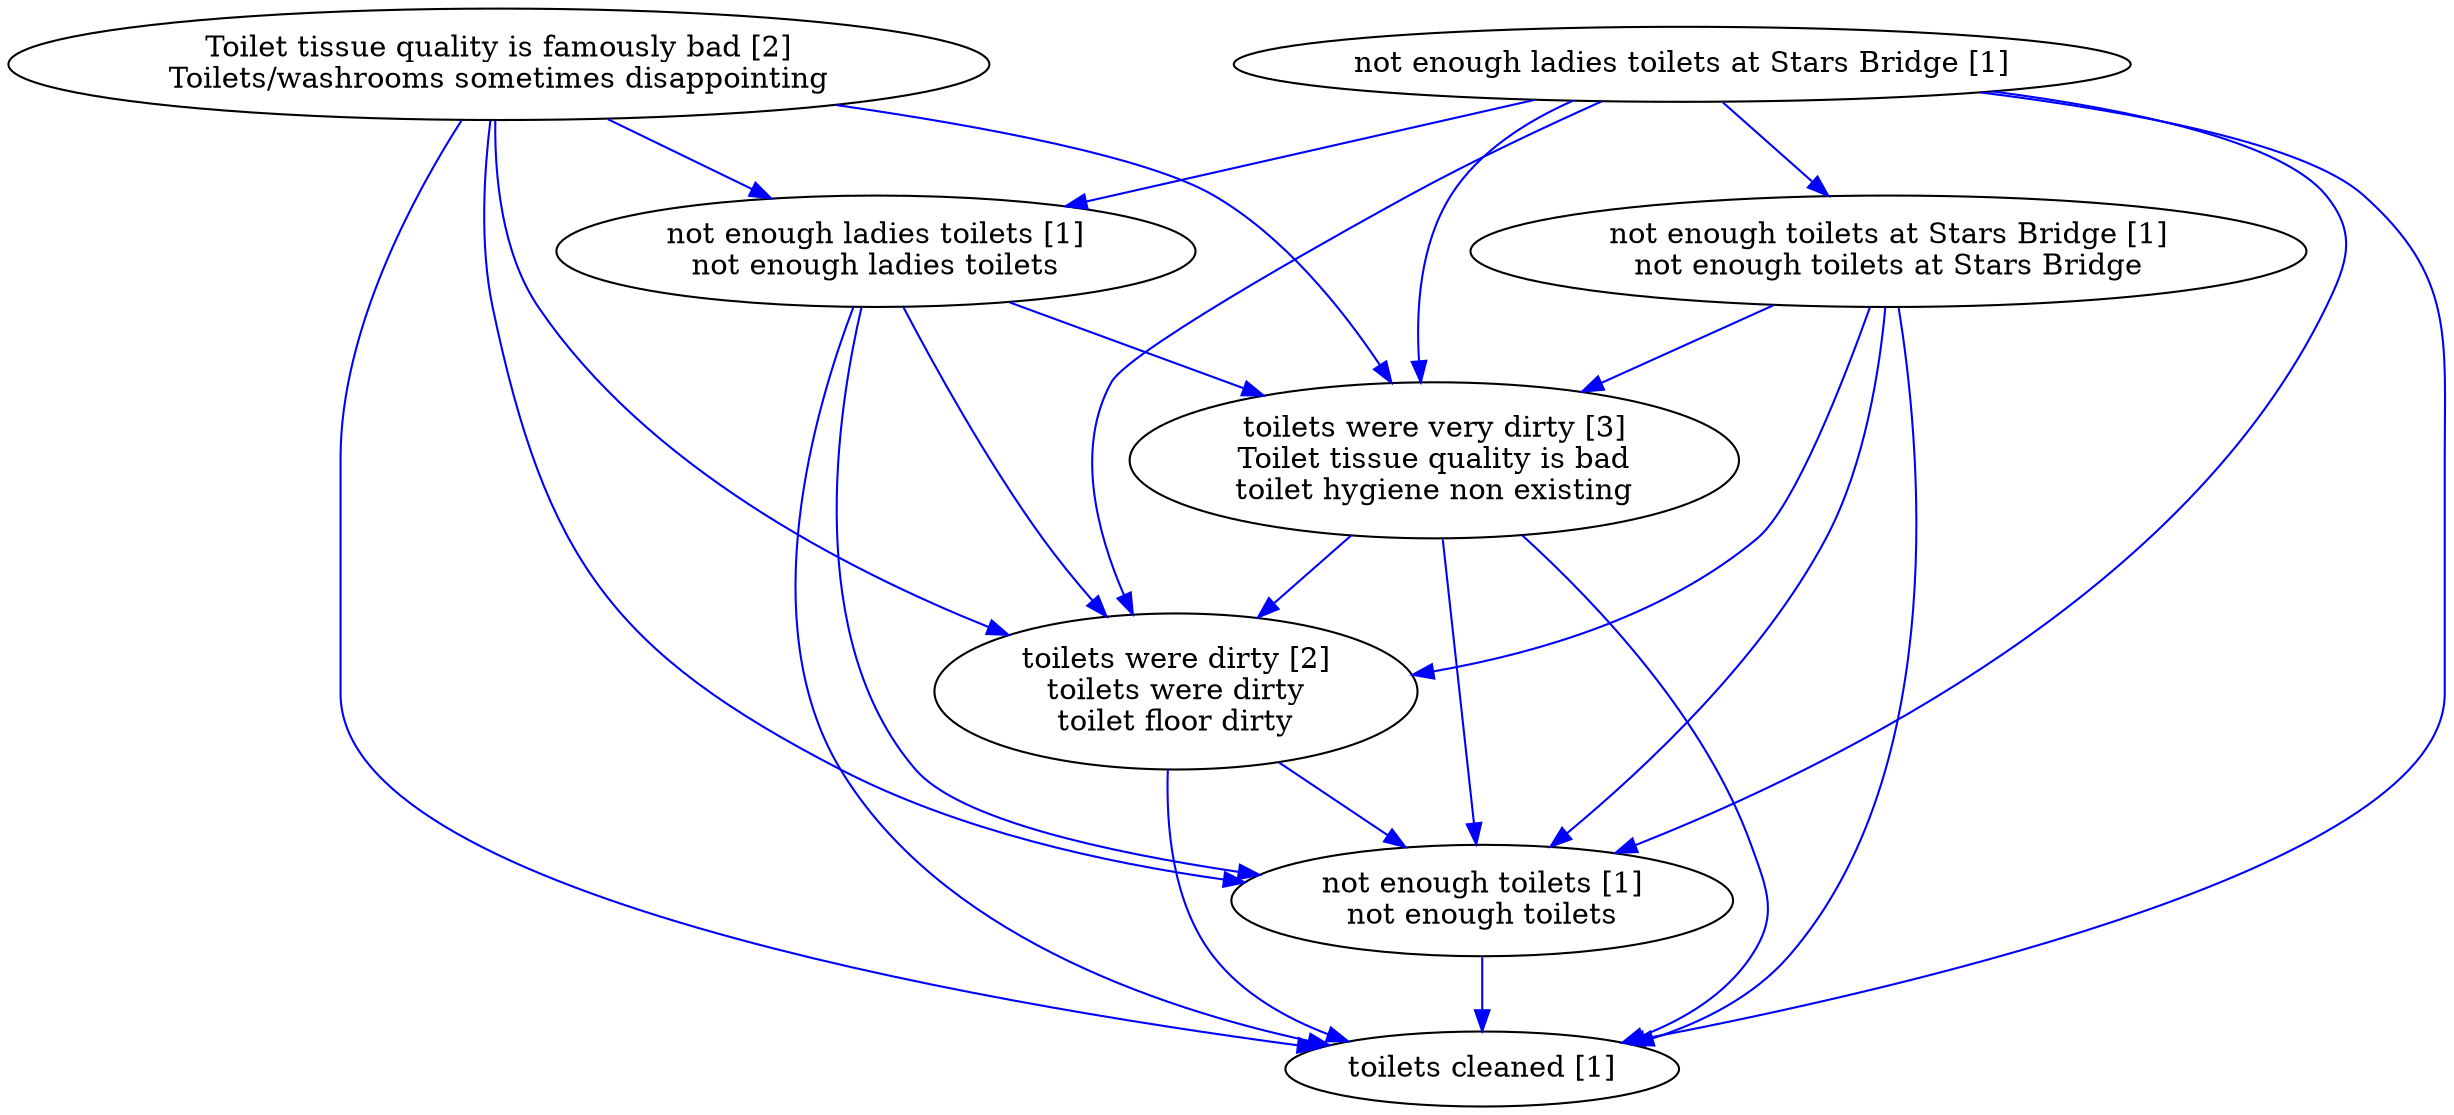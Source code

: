 digraph collapsedGraph {
"toilets were very dirty [3]\nToilet tissue quality is bad\ntoilet hygiene non existing""toilets were dirty [2]\ntoilets were dirty\ntoilet floor dirty""Toilet tissue quality is famously bad [2]\nToilets/washrooms sometimes disappointing""not enough ladies toilets at Stars Bridge [1]""not enough toilets at Stars Bridge [1]\nnot enough toilets at Stars Bridge""not enough toilets [1]\nnot enough toilets""not enough ladies toilets [1]\nnot enough ladies toilets""toilets cleaned [1]""Toilet tissue quality is famously bad [2]\nToilets/washrooms sometimes disappointing" -> "toilets were dirty [2]\ntoilets were dirty\ntoilet floor dirty" [color=blue]
"Toilet tissue quality is famously bad [2]\nToilets/washrooms sometimes disappointing" -> "toilets cleaned [1]" [color=blue]
"not enough ladies toilets [1]\nnot enough ladies toilets" -> "toilets cleaned [1]" [color=blue]
"not enough toilets [1]\nnot enough toilets" -> "toilets cleaned [1]" [color=blue]
"toilets were dirty [2]\ntoilets were dirty\ntoilet floor dirty" -> "not enough toilets [1]\nnot enough toilets" [color=blue]
"toilets were very dirty [3]\nToilet tissue quality is bad\ntoilet hygiene non existing" -> "not enough toilets [1]\nnot enough toilets" [color=blue]
"not enough ladies toilets [1]\nnot enough ladies toilets" -> "toilets were dirty [2]\ntoilets were dirty\ntoilet floor dirty" [color=blue]
"not enough ladies toilets [1]\nnot enough ladies toilets" -> "toilets were very dirty [3]\nToilet tissue quality is bad\ntoilet hygiene non existing" [color=blue]
"not enough ladies toilets at Stars Bridge [1]" -> "toilets were very dirty [3]\nToilet tissue quality is bad\ntoilet hygiene non existing" [color=blue]
"Toilet tissue quality is famously bad [2]\nToilets/washrooms sometimes disappointing" -> "not enough ladies toilets [1]\nnot enough ladies toilets" [color=blue]
"not enough toilets at Stars Bridge [1]\nnot enough toilets at Stars Bridge" -> "toilets were very dirty [3]\nToilet tissue quality is bad\ntoilet hygiene non existing" [color=blue]
"Toilet tissue quality is famously bad [2]\nToilets/washrooms sometimes disappointing" -> "not enough toilets [1]\nnot enough toilets" [color=blue]
"toilets were very dirty [3]\nToilet tissue quality is bad\ntoilet hygiene non existing" -> "toilets cleaned [1]" [color=blue]
"not enough toilets at Stars Bridge [1]\nnot enough toilets at Stars Bridge" -> "toilets were dirty [2]\ntoilets were dirty\ntoilet floor dirty" [color=blue]
"not enough toilets at Stars Bridge [1]\nnot enough toilets at Stars Bridge" -> "toilets cleaned [1]" [color=blue]
"toilets were dirty [2]\ntoilets were dirty\ntoilet floor dirty" -> "toilets cleaned [1]" [color=blue]
"not enough ladies toilets at Stars Bridge [1]" -> "toilets were dirty [2]\ntoilets were dirty\ntoilet floor dirty" [color=blue]
"not enough ladies toilets at Stars Bridge [1]" -> "toilets cleaned [1]" [color=blue]
"Toilet tissue quality is famously bad [2]\nToilets/washrooms sometimes disappointing" -> "toilets were very dirty [3]\nToilet tissue quality is bad\ntoilet hygiene non existing" [color=blue]
"toilets were very dirty [3]\nToilet tissue quality is bad\ntoilet hygiene non existing" -> "toilets were dirty [2]\ntoilets were dirty\ntoilet floor dirty" [color=blue]
"not enough ladies toilets at Stars Bridge [1]" -> "not enough toilets at Stars Bridge [1]\nnot enough toilets at Stars Bridge" [color=blue]
"not enough toilets at Stars Bridge [1]\nnot enough toilets at Stars Bridge" -> "not enough toilets [1]\nnot enough toilets" [color=blue]
"not enough ladies toilets at Stars Bridge [1]" -> "not enough ladies toilets [1]\nnot enough ladies toilets" [color=blue]
"not enough ladies toilets [1]\nnot enough ladies toilets" -> "not enough toilets [1]\nnot enough toilets" [color=blue]
"not enough ladies toilets at Stars Bridge [1]" -> "not enough toilets [1]\nnot enough toilets" [color=blue]
}